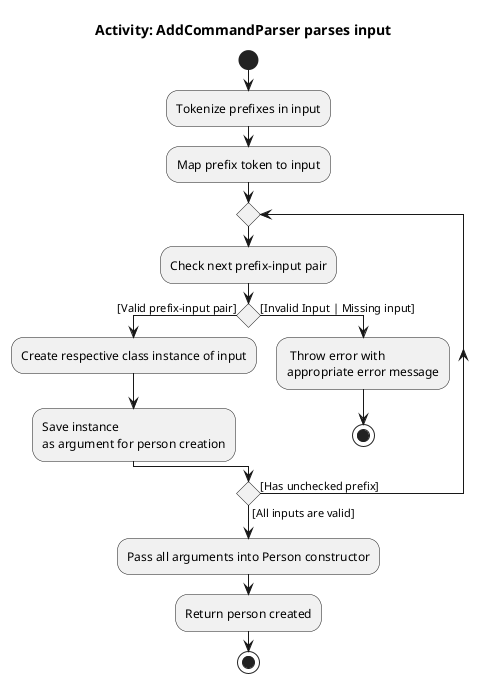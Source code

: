 @startuml
start
title Activity: AddCommandParser parses input
:Tokenize prefixes in input;
:Map prefix token to input;
repeat
:Check next prefix-input pair;
    if () then ([Valid prefix-input pair])
        :Create respective class instance of input;
        :Save instance
        as argument for person creation;
    else ([Invalid Input | Missing input])
        : Throw error with
        appropriate error message;
        stop
endif
repeat while () is ([Has unchecked prefix]) not ([All inputs are valid])
:Pass all arguments into Person constructor;
:Return person created;
stop
@enduml
